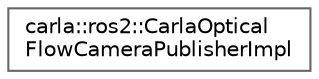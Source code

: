 digraph "类继承关系图"
{
 // INTERACTIVE_SVG=YES
 // LATEX_PDF_SIZE
  bgcolor="transparent";
  edge [fontname=Helvetica,fontsize=10,labelfontname=Helvetica,labelfontsize=10];
  node [fontname=Helvetica,fontsize=10,shape=box,height=0.2,width=0.4];
  rankdir="LR";
  Node0 [id="Node000000",label="carla::ros2::CarlaOptical\lFlowCameraPublisherImpl",height=0.2,width=0.4,color="grey40", fillcolor="white", style="filled",URL="$db/d2a/structcarla_1_1ros2_1_1CarlaOpticalFlowCameraPublisherImpl.html",tooltip=" "];
}
